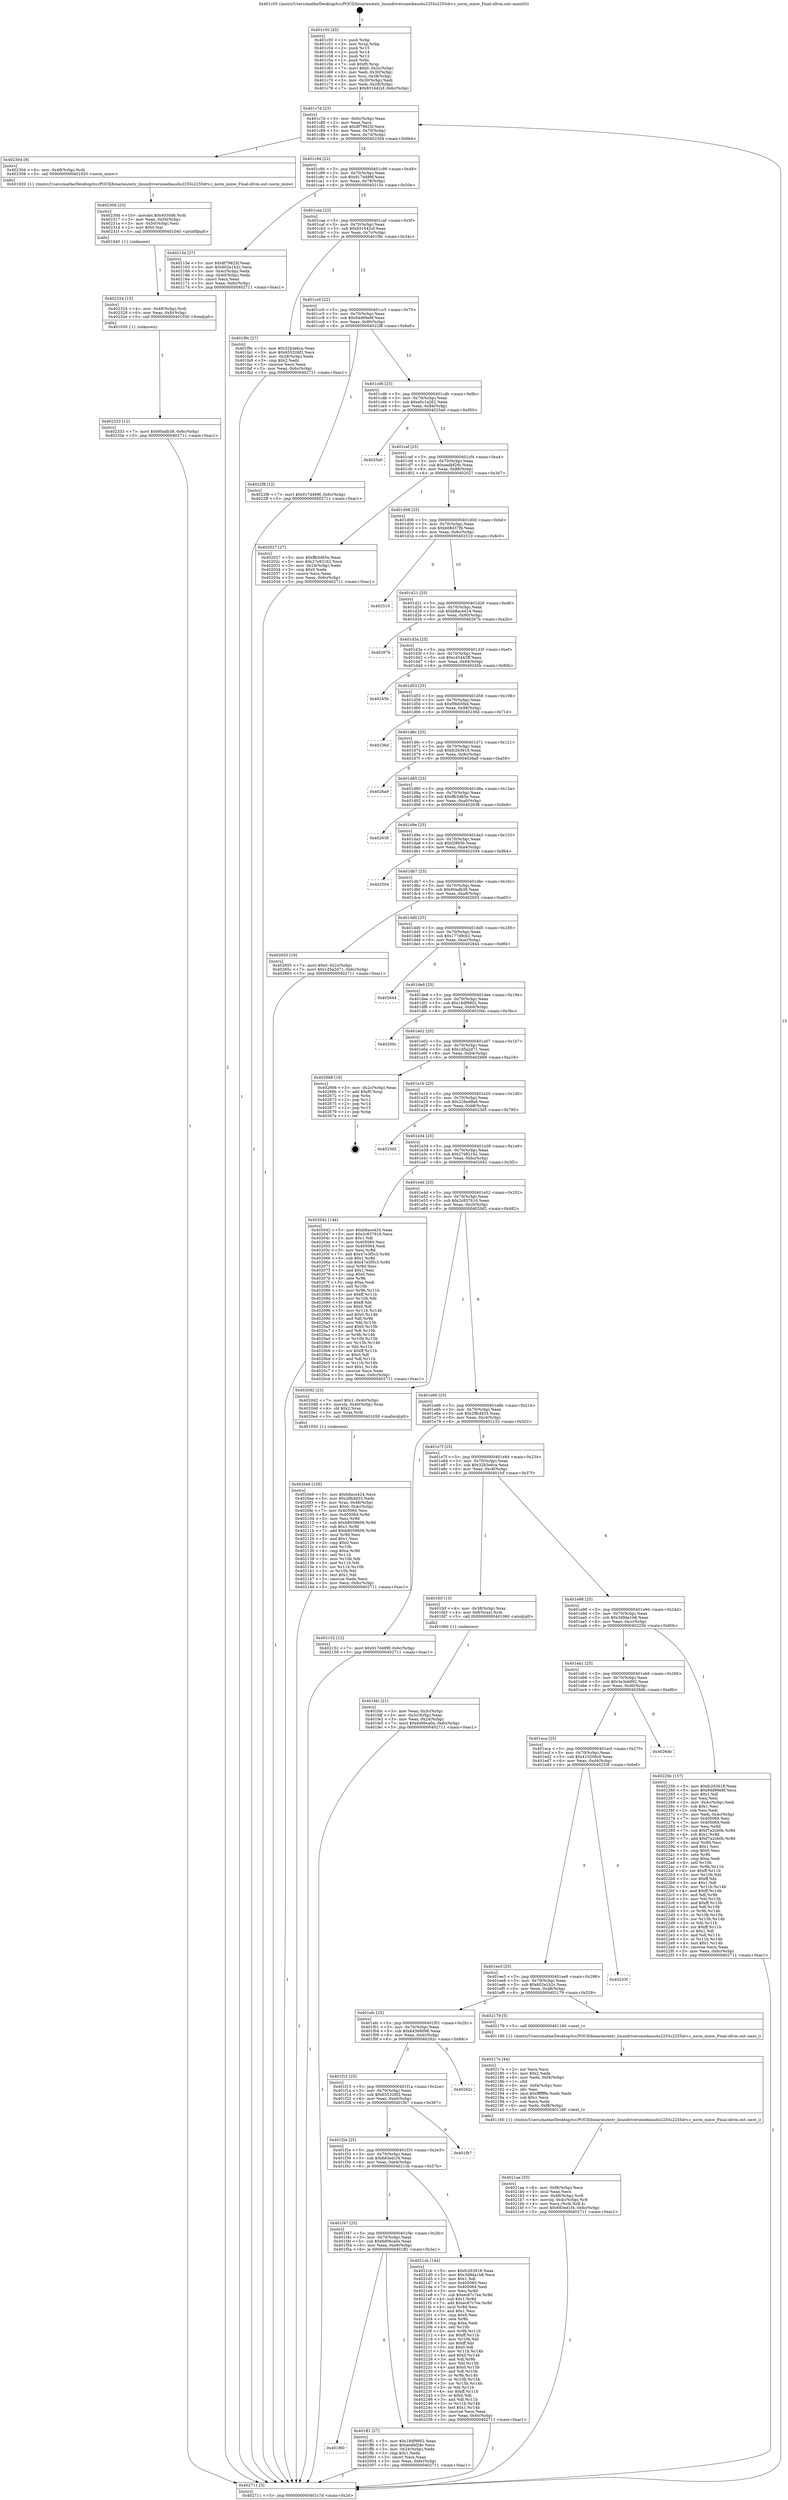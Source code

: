 digraph "0x401c50" {
  label = "0x401c50 (/mnt/c/Users/mathe/Desktop/tcc/POCII/binaries/extr_linuxdriversmediausbs2255s2255drv.c_norm_minw_Final-ollvm.out::main(0))"
  labelloc = "t"
  node[shape=record]

  Entry [label="",width=0.3,height=0.3,shape=circle,fillcolor=black,style=filled]
  "0x401c7d" [label="{
     0x401c7d [23]\l
     | [instrs]\l
     &nbsp;&nbsp;0x401c7d \<+3\>: mov -0x6c(%rbp),%eax\l
     &nbsp;&nbsp;0x401c80 \<+2\>: mov %eax,%ecx\l
     &nbsp;&nbsp;0x401c82 \<+6\>: sub $0x8f79825f,%ecx\l
     &nbsp;&nbsp;0x401c88 \<+3\>: mov %eax,-0x70(%rbp)\l
     &nbsp;&nbsp;0x401c8b \<+3\>: mov %ecx,-0x74(%rbp)\l
     &nbsp;&nbsp;0x401c8e \<+6\>: je 0000000000402304 \<main+0x6b4\>\l
  }"]
  "0x402304" [label="{
     0x402304 [9]\l
     | [instrs]\l
     &nbsp;&nbsp;0x402304 \<+4\>: mov -0x48(%rbp),%rdi\l
     &nbsp;&nbsp;0x402308 \<+5\>: call 0000000000401620 \<norm_minw\>\l
     | [calls]\l
     &nbsp;&nbsp;0x401620 \{1\} (/mnt/c/Users/mathe/Desktop/tcc/POCII/binaries/extr_linuxdriversmediausbs2255s2255drv.c_norm_minw_Final-ollvm.out::norm_minw)\l
  }"]
  "0x401c94" [label="{
     0x401c94 [22]\l
     | [instrs]\l
     &nbsp;&nbsp;0x401c94 \<+5\>: jmp 0000000000401c99 \<main+0x49\>\l
     &nbsp;&nbsp;0x401c99 \<+3\>: mov -0x70(%rbp),%eax\l
     &nbsp;&nbsp;0x401c9c \<+5\>: sub $0x917d499f,%eax\l
     &nbsp;&nbsp;0x401ca1 \<+3\>: mov %eax,-0x78(%rbp)\l
     &nbsp;&nbsp;0x401ca4 \<+6\>: je 000000000040215e \<main+0x50e\>\l
  }"]
  Exit [label="",width=0.3,height=0.3,shape=circle,fillcolor=black,style=filled,peripheries=2]
  "0x40215e" [label="{
     0x40215e [27]\l
     | [instrs]\l
     &nbsp;&nbsp;0x40215e \<+5\>: mov $0x8f79825f,%eax\l
     &nbsp;&nbsp;0x402163 \<+5\>: mov $0x602e1b2c,%ecx\l
     &nbsp;&nbsp;0x402168 \<+3\>: mov -0x4c(%rbp),%edx\l
     &nbsp;&nbsp;0x40216b \<+3\>: cmp -0x40(%rbp),%edx\l
     &nbsp;&nbsp;0x40216e \<+3\>: cmovl %ecx,%eax\l
     &nbsp;&nbsp;0x402171 \<+3\>: mov %eax,-0x6c(%rbp)\l
     &nbsp;&nbsp;0x402174 \<+5\>: jmp 0000000000402711 \<main+0xac1\>\l
  }"]
  "0x401caa" [label="{
     0x401caa [22]\l
     | [instrs]\l
     &nbsp;&nbsp;0x401caa \<+5\>: jmp 0000000000401caf \<main+0x5f\>\l
     &nbsp;&nbsp;0x401caf \<+3\>: mov -0x70(%rbp),%eax\l
     &nbsp;&nbsp;0x401cb2 \<+5\>: sub $0x931642cf,%eax\l
     &nbsp;&nbsp;0x401cb7 \<+3\>: mov %eax,-0x7c(%rbp)\l
     &nbsp;&nbsp;0x401cba \<+6\>: je 0000000000401f9c \<main+0x34c\>\l
  }"]
  "0x402333" [label="{
     0x402333 [12]\l
     | [instrs]\l
     &nbsp;&nbsp;0x402333 \<+7\>: movl $0x60adb38,-0x6c(%rbp)\l
     &nbsp;&nbsp;0x40233a \<+5\>: jmp 0000000000402711 \<main+0xac1\>\l
  }"]
  "0x401f9c" [label="{
     0x401f9c [27]\l
     | [instrs]\l
     &nbsp;&nbsp;0x401f9c \<+5\>: mov $0x32b3e6ca,%eax\l
     &nbsp;&nbsp;0x401fa1 \<+5\>: mov $0x655326f2,%ecx\l
     &nbsp;&nbsp;0x401fa6 \<+3\>: mov -0x28(%rbp),%edx\l
     &nbsp;&nbsp;0x401fa9 \<+3\>: cmp $0x2,%edx\l
     &nbsp;&nbsp;0x401fac \<+3\>: cmovne %ecx,%eax\l
     &nbsp;&nbsp;0x401faf \<+3\>: mov %eax,-0x6c(%rbp)\l
     &nbsp;&nbsp;0x401fb2 \<+5\>: jmp 0000000000402711 \<main+0xac1\>\l
  }"]
  "0x401cc0" [label="{
     0x401cc0 [22]\l
     | [instrs]\l
     &nbsp;&nbsp;0x401cc0 \<+5\>: jmp 0000000000401cc5 \<main+0x75\>\l
     &nbsp;&nbsp;0x401cc5 \<+3\>: mov -0x70(%rbp),%eax\l
     &nbsp;&nbsp;0x401cc8 \<+5\>: sub $0x94d99e8f,%eax\l
     &nbsp;&nbsp;0x401ccd \<+3\>: mov %eax,-0x80(%rbp)\l
     &nbsp;&nbsp;0x401cd0 \<+6\>: je 00000000004022f8 \<main+0x6a8\>\l
  }"]
  "0x402711" [label="{
     0x402711 [5]\l
     | [instrs]\l
     &nbsp;&nbsp;0x402711 \<+5\>: jmp 0000000000401c7d \<main+0x2d\>\l
  }"]
  "0x401c50" [label="{
     0x401c50 [45]\l
     | [instrs]\l
     &nbsp;&nbsp;0x401c50 \<+1\>: push %rbp\l
     &nbsp;&nbsp;0x401c51 \<+3\>: mov %rsp,%rbp\l
     &nbsp;&nbsp;0x401c54 \<+2\>: push %r15\l
     &nbsp;&nbsp;0x401c56 \<+2\>: push %r14\l
     &nbsp;&nbsp;0x401c58 \<+2\>: push %r12\l
     &nbsp;&nbsp;0x401c5a \<+1\>: push %rbx\l
     &nbsp;&nbsp;0x401c5b \<+7\>: sub $0xf0,%rsp\l
     &nbsp;&nbsp;0x401c62 \<+7\>: movl $0x0,-0x2c(%rbp)\l
     &nbsp;&nbsp;0x401c69 \<+3\>: mov %edi,-0x30(%rbp)\l
     &nbsp;&nbsp;0x401c6c \<+4\>: mov %rsi,-0x38(%rbp)\l
     &nbsp;&nbsp;0x401c70 \<+3\>: mov -0x30(%rbp),%edi\l
     &nbsp;&nbsp;0x401c73 \<+3\>: mov %edi,-0x28(%rbp)\l
     &nbsp;&nbsp;0x401c76 \<+7\>: movl $0x931642cf,-0x6c(%rbp)\l
  }"]
  "0x402324" [label="{
     0x402324 [15]\l
     | [instrs]\l
     &nbsp;&nbsp;0x402324 \<+4\>: mov -0x48(%rbp),%rdi\l
     &nbsp;&nbsp;0x402328 \<+6\>: mov %eax,-0xfc(%rbp)\l
     &nbsp;&nbsp;0x40232e \<+5\>: call 0000000000401030 \<free@plt\>\l
     | [calls]\l
     &nbsp;&nbsp;0x401030 \{1\} (unknown)\l
  }"]
  "0x4022f8" [label="{
     0x4022f8 [12]\l
     | [instrs]\l
     &nbsp;&nbsp;0x4022f8 \<+7\>: movl $0x917d499f,-0x6c(%rbp)\l
     &nbsp;&nbsp;0x4022ff \<+5\>: jmp 0000000000402711 \<main+0xac1\>\l
  }"]
  "0x401cd6" [label="{
     0x401cd6 [25]\l
     | [instrs]\l
     &nbsp;&nbsp;0x401cd6 \<+5\>: jmp 0000000000401cdb \<main+0x8b\>\l
     &nbsp;&nbsp;0x401cdb \<+3\>: mov -0x70(%rbp),%eax\l
     &nbsp;&nbsp;0x401cde \<+5\>: sub $0xa0c1a262,%eax\l
     &nbsp;&nbsp;0x401ce3 \<+6\>: mov %eax,-0x84(%rbp)\l
     &nbsp;&nbsp;0x401ce9 \<+6\>: je 00000000004025a0 \<main+0x950\>\l
  }"]
  "0x40230d" [label="{
     0x40230d [23]\l
     | [instrs]\l
     &nbsp;&nbsp;0x40230d \<+10\>: movabs $0x4030d6,%rdi\l
     &nbsp;&nbsp;0x402317 \<+3\>: mov %eax,-0x50(%rbp)\l
     &nbsp;&nbsp;0x40231a \<+3\>: mov -0x50(%rbp),%esi\l
     &nbsp;&nbsp;0x40231d \<+2\>: mov $0x0,%al\l
     &nbsp;&nbsp;0x40231f \<+5\>: call 0000000000401040 \<printf@plt\>\l
     | [calls]\l
     &nbsp;&nbsp;0x401040 \{1\} (unknown)\l
  }"]
  "0x4025a0" [label="{
     0x4025a0\l
  }", style=dashed]
  "0x401cef" [label="{
     0x401cef [25]\l
     | [instrs]\l
     &nbsp;&nbsp;0x401cef \<+5\>: jmp 0000000000401cf4 \<main+0xa4\>\l
     &nbsp;&nbsp;0x401cf4 \<+3\>: mov -0x70(%rbp),%eax\l
     &nbsp;&nbsp;0x401cf7 \<+5\>: sub $0xaedbf28c,%eax\l
     &nbsp;&nbsp;0x401cfc \<+6\>: mov %eax,-0x88(%rbp)\l
     &nbsp;&nbsp;0x401d02 \<+6\>: je 0000000000402027 \<main+0x3d7\>\l
  }"]
  "0x4021aa" [label="{
     0x4021aa [33]\l
     | [instrs]\l
     &nbsp;&nbsp;0x4021aa \<+6\>: mov -0xf8(%rbp),%ecx\l
     &nbsp;&nbsp;0x4021b0 \<+3\>: imul %eax,%ecx\l
     &nbsp;&nbsp;0x4021b3 \<+4\>: mov -0x48(%rbp),%rdi\l
     &nbsp;&nbsp;0x4021b7 \<+4\>: movslq -0x4c(%rbp),%r8\l
     &nbsp;&nbsp;0x4021bb \<+4\>: mov %ecx,(%rdi,%r8,4)\l
     &nbsp;&nbsp;0x4021bf \<+7\>: movl $0x683ed1f4,-0x6c(%rbp)\l
     &nbsp;&nbsp;0x4021c6 \<+5\>: jmp 0000000000402711 \<main+0xac1\>\l
  }"]
  "0x402027" [label="{
     0x402027 [27]\l
     | [instrs]\l
     &nbsp;&nbsp;0x402027 \<+5\>: mov $0xffb5d65e,%eax\l
     &nbsp;&nbsp;0x40202c \<+5\>: mov $0x27e92162,%ecx\l
     &nbsp;&nbsp;0x402031 \<+3\>: mov -0x24(%rbp),%edx\l
     &nbsp;&nbsp;0x402034 \<+3\>: cmp $0x0,%edx\l
     &nbsp;&nbsp;0x402037 \<+3\>: cmove %ecx,%eax\l
     &nbsp;&nbsp;0x40203a \<+3\>: mov %eax,-0x6c(%rbp)\l
     &nbsp;&nbsp;0x40203d \<+5\>: jmp 0000000000402711 \<main+0xac1\>\l
  }"]
  "0x401d08" [label="{
     0x401d08 [25]\l
     | [instrs]\l
     &nbsp;&nbsp;0x401d08 \<+5\>: jmp 0000000000401d0d \<main+0xbd\>\l
     &nbsp;&nbsp;0x401d0d \<+3\>: mov -0x70(%rbp),%eax\l
     &nbsp;&nbsp;0x401d10 \<+5\>: sub $0xb08d37fb,%eax\l
     &nbsp;&nbsp;0x401d15 \<+6\>: mov %eax,-0x8c(%rbp)\l
     &nbsp;&nbsp;0x401d1b \<+6\>: je 0000000000402510 \<main+0x8c0\>\l
  }"]
  "0x40217e" [label="{
     0x40217e [44]\l
     | [instrs]\l
     &nbsp;&nbsp;0x40217e \<+2\>: xor %ecx,%ecx\l
     &nbsp;&nbsp;0x402180 \<+5\>: mov $0x2,%edx\l
     &nbsp;&nbsp;0x402185 \<+6\>: mov %edx,-0xf4(%rbp)\l
     &nbsp;&nbsp;0x40218b \<+1\>: cltd\l
     &nbsp;&nbsp;0x40218c \<+6\>: mov -0xf4(%rbp),%esi\l
     &nbsp;&nbsp;0x402192 \<+2\>: idiv %esi\l
     &nbsp;&nbsp;0x402194 \<+6\>: imul $0xfffffffe,%edx,%edx\l
     &nbsp;&nbsp;0x40219a \<+3\>: sub $0x1,%ecx\l
     &nbsp;&nbsp;0x40219d \<+2\>: sub %ecx,%edx\l
     &nbsp;&nbsp;0x40219f \<+6\>: mov %edx,-0xf8(%rbp)\l
     &nbsp;&nbsp;0x4021a5 \<+5\>: call 0000000000401160 \<next_i\>\l
     | [calls]\l
     &nbsp;&nbsp;0x401160 \{1\} (/mnt/c/Users/mathe/Desktop/tcc/POCII/binaries/extr_linuxdriversmediausbs2255s2255drv.c_norm_minw_Final-ollvm.out::next_i)\l
  }"]
  "0x402510" [label="{
     0x402510\l
  }", style=dashed]
  "0x401d21" [label="{
     0x401d21 [25]\l
     | [instrs]\l
     &nbsp;&nbsp;0x401d21 \<+5\>: jmp 0000000000401d26 \<main+0xd6\>\l
     &nbsp;&nbsp;0x401d26 \<+3\>: mov -0x70(%rbp),%eax\l
     &nbsp;&nbsp;0x401d29 \<+5\>: sub $0xb8ace424,%eax\l
     &nbsp;&nbsp;0x401d2e \<+6\>: mov %eax,-0x90(%rbp)\l
     &nbsp;&nbsp;0x401d34 \<+6\>: je 000000000040267b \<main+0xa2b\>\l
  }"]
  "0x4020e9" [label="{
     0x4020e9 [105]\l
     | [instrs]\l
     &nbsp;&nbsp;0x4020e9 \<+5\>: mov $0xb8ace424,%ecx\l
     &nbsp;&nbsp;0x4020ee \<+5\>: mov $0x2f8cfd33,%edx\l
     &nbsp;&nbsp;0x4020f3 \<+4\>: mov %rax,-0x48(%rbp)\l
     &nbsp;&nbsp;0x4020f7 \<+7\>: movl $0x0,-0x4c(%rbp)\l
     &nbsp;&nbsp;0x4020fe \<+7\>: mov 0x405060,%esi\l
     &nbsp;&nbsp;0x402105 \<+8\>: mov 0x405064,%r8d\l
     &nbsp;&nbsp;0x40210d \<+3\>: mov %esi,%r9d\l
     &nbsp;&nbsp;0x402110 \<+7\>: sub $0xb8058609,%r9d\l
     &nbsp;&nbsp;0x402117 \<+4\>: sub $0x1,%r9d\l
     &nbsp;&nbsp;0x40211b \<+7\>: add $0xb8058609,%r9d\l
     &nbsp;&nbsp;0x402122 \<+4\>: imul %r9d,%esi\l
     &nbsp;&nbsp;0x402126 \<+3\>: and $0x1,%esi\l
     &nbsp;&nbsp;0x402129 \<+3\>: cmp $0x0,%esi\l
     &nbsp;&nbsp;0x40212c \<+4\>: sete %r10b\l
     &nbsp;&nbsp;0x402130 \<+4\>: cmp $0xa,%r8d\l
     &nbsp;&nbsp;0x402134 \<+4\>: setl %r11b\l
     &nbsp;&nbsp;0x402138 \<+3\>: mov %r10b,%bl\l
     &nbsp;&nbsp;0x40213b \<+3\>: and %r11b,%bl\l
     &nbsp;&nbsp;0x40213e \<+3\>: xor %r11b,%r10b\l
     &nbsp;&nbsp;0x402141 \<+3\>: or %r10b,%bl\l
     &nbsp;&nbsp;0x402144 \<+3\>: test $0x1,%bl\l
     &nbsp;&nbsp;0x402147 \<+3\>: cmovne %edx,%ecx\l
     &nbsp;&nbsp;0x40214a \<+3\>: mov %ecx,-0x6c(%rbp)\l
     &nbsp;&nbsp;0x40214d \<+5\>: jmp 0000000000402711 \<main+0xac1\>\l
  }"]
  "0x40267b" [label="{
     0x40267b\l
  }", style=dashed]
  "0x401d3a" [label="{
     0x401d3a [25]\l
     | [instrs]\l
     &nbsp;&nbsp;0x401d3a \<+5\>: jmp 0000000000401d3f \<main+0xef\>\l
     &nbsp;&nbsp;0x401d3f \<+3\>: mov -0x70(%rbp),%eax\l
     &nbsp;&nbsp;0x401d42 \<+5\>: sub $0xc45442ff,%eax\l
     &nbsp;&nbsp;0x401d47 \<+6\>: mov %eax,-0x94(%rbp)\l
     &nbsp;&nbsp;0x401d4d \<+6\>: je 000000000040245b \<main+0x80b\>\l
  }"]
  "0x401f60" [label="{
     0x401f60\l
  }", style=dashed]
  "0x40245b" [label="{
     0x40245b\l
  }", style=dashed]
  "0x401d53" [label="{
     0x401d53 [25]\l
     | [instrs]\l
     &nbsp;&nbsp;0x401d53 \<+5\>: jmp 0000000000401d58 \<main+0x108\>\l
     &nbsp;&nbsp;0x401d58 \<+3\>: mov -0x70(%rbp),%eax\l
     &nbsp;&nbsp;0x401d5b \<+5\>: sub $0xf9bb5fb4,%eax\l
     &nbsp;&nbsp;0x401d60 \<+6\>: mov %eax,-0x98(%rbp)\l
     &nbsp;&nbsp;0x401d66 \<+6\>: je 000000000040236d \<main+0x71d\>\l
  }"]
  "0x401ff1" [label="{
     0x401ff1 [27]\l
     | [instrs]\l
     &nbsp;&nbsp;0x401ff1 \<+5\>: mov $0x18df9802,%eax\l
     &nbsp;&nbsp;0x401ff6 \<+5\>: mov $0xaedbf28c,%ecx\l
     &nbsp;&nbsp;0x401ffb \<+3\>: mov -0x24(%rbp),%edx\l
     &nbsp;&nbsp;0x401ffe \<+3\>: cmp $0x1,%edx\l
     &nbsp;&nbsp;0x402001 \<+3\>: cmovl %ecx,%eax\l
     &nbsp;&nbsp;0x402004 \<+3\>: mov %eax,-0x6c(%rbp)\l
     &nbsp;&nbsp;0x402007 \<+5\>: jmp 0000000000402711 \<main+0xac1\>\l
  }"]
  "0x40236d" [label="{
     0x40236d\l
  }", style=dashed]
  "0x401d6c" [label="{
     0x401d6c [25]\l
     | [instrs]\l
     &nbsp;&nbsp;0x401d6c \<+5\>: jmp 0000000000401d71 \<main+0x121\>\l
     &nbsp;&nbsp;0x401d71 \<+3\>: mov -0x70(%rbp),%eax\l
     &nbsp;&nbsp;0x401d74 \<+5\>: sub $0xfc263618,%eax\l
     &nbsp;&nbsp;0x401d79 \<+6\>: mov %eax,-0x9c(%rbp)\l
     &nbsp;&nbsp;0x401d7f \<+6\>: je 00000000004026a9 \<main+0xa59\>\l
  }"]
  "0x401f47" [label="{
     0x401f47 [25]\l
     | [instrs]\l
     &nbsp;&nbsp;0x401f47 \<+5\>: jmp 0000000000401f4c \<main+0x2fc\>\l
     &nbsp;&nbsp;0x401f4c \<+3\>: mov -0x70(%rbp),%eax\l
     &nbsp;&nbsp;0x401f4f \<+5\>: sub $0x6d06ca0a,%eax\l
     &nbsp;&nbsp;0x401f54 \<+6\>: mov %eax,-0xe8(%rbp)\l
     &nbsp;&nbsp;0x401f5a \<+6\>: je 0000000000401ff1 \<main+0x3a1\>\l
  }"]
  "0x4026a9" [label="{
     0x4026a9\l
  }", style=dashed]
  "0x401d85" [label="{
     0x401d85 [25]\l
     | [instrs]\l
     &nbsp;&nbsp;0x401d85 \<+5\>: jmp 0000000000401d8a \<main+0x13a\>\l
     &nbsp;&nbsp;0x401d8a \<+3\>: mov -0x70(%rbp),%eax\l
     &nbsp;&nbsp;0x401d8d \<+5\>: sub $0xffb5d65e,%eax\l
     &nbsp;&nbsp;0x401d92 \<+6\>: mov %eax,-0xa0(%rbp)\l
     &nbsp;&nbsp;0x401d98 \<+6\>: je 0000000000402638 \<main+0x9e8\>\l
  }"]
  "0x4021cb" [label="{
     0x4021cb [144]\l
     | [instrs]\l
     &nbsp;&nbsp;0x4021cb \<+5\>: mov $0xfc263618,%eax\l
     &nbsp;&nbsp;0x4021d0 \<+5\>: mov $0x3d9da1b8,%ecx\l
     &nbsp;&nbsp;0x4021d5 \<+2\>: mov $0x1,%dl\l
     &nbsp;&nbsp;0x4021d7 \<+7\>: mov 0x405060,%esi\l
     &nbsp;&nbsp;0x4021de \<+7\>: mov 0x405064,%edi\l
     &nbsp;&nbsp;0x4021e5 \<+3\>: mov %esi,%r8d\l
     &nbsp;&nbsp;0x4021e8 \<+7\>: sub $0xec87c7ee,%r8d\l
     &nbsp;&nbsp;0x4021ef \<+4\>: sub $0x1,%r8d\l
     &nbsp;&nbsp;0x4021f3 \<+7\>: add $0xec87c7ee,%r8d\l
     &nbsp;&nbsp;0x4021fa \<+4\>: imul %r8d,%esi\l
     &nbsp;&nbsp;0x4021fe \<+3\>: and $0x1,%esi\l
     &nbsp;&nbsp;0x402201 \<+3\>: cmp $0x0,%esi\l
     &nbsp;&nbsp;0x402204 \<+4\>: sete %r9b\l
     &nbsp;&nbsp;0x402208 \<+3\>: cmp $0xa,%edi\l
     &nbsp;&nbsp;0x40220b \<+4\>: setl %r10b\l
     &nbsp;&nbsp;0x40220f \<+3\>: mov %r9b,%r11b\l
     &nbsp;&nbsp;0x402212 \<+4\>: xor $0xff,%r11b\l
     &nbsp;&nbsp;0x402216 \<+3\>: mov %r10b,%bl\l
     &nbsp;&nbsp;0x402219 \<+3\>: xor $0xff,%bl\l
     &nbsp;&nbsp;0x40221c \<+3\>: xor $0x0,%dl\l
     &nbsp;&nbsp;0x40221f \<+3\>: mov %r11b,%r14b\l
     &nbsp;&nbsp;0x402222 \<+4\>: and $0x0,%r14b\l
     &nbsp;&nbsp;0x402226 \<+3\>: and %dl,%r9b\l
     &nbsp;&nbsp;0x402229 \<+3\>: mov %bl,%r15b\l
     &nbsp;&nbsp;0x40222c \<+4\>: and $0x0,%r15b\l
     &nbsp;&nbsp;0x402230 \<+3\>: and %dl,%r10b\l
     &nbsp;&nbsp;0x402233 \<+3\>: or %r9b,%r14b\l
     &nbsp;&nbsp;0x402236 \<+3\>: or %r10b,%r15b\l
     &nbsp;&nbsp;0x402239 \<+3\>: xor %r15b,%r14b\l
     &nbsp;&nbsp;0x40223c \<+3\>: or %bl,%r11b\l
     &nbsp;&nbsp;0x40223f \<+4\>: xor $0xff,%r11b\l
     &nbsp;&nbsp;0x402243 \<+3\>: or $0x0,%dl\l
     &nbsp;&nbsp;0x402246 \<+3\>: and %dl,%r11b\l
     &nbsp;&nbsp;0x402249 \<+3\>: or %r11b,%r14b\l
     &nbsp;&nbsp;0x40224c \<+4\>: test $0x1,%r14b\l
     &nbsp;&nbsp;0x402250 \<+3\>: cmovne %ecx,%eax\l
     &nbsp;&nbsp;0x402253 \<+3\>: mov %eax,-0x6c(%rbp)\l
     &nbsp;&nbsp;0x402256 \<+5\>: jmp 0000000000402711 \<main+0xac1\>\l
  }"]
  "0x402638" [label="{
     0x402638\l
  }", style=dashed]
  "0x401d9e" [label="{
     0x401d9e [25]\l
     | [instrs]\l
     &nbsp;&nbsp;0x401d9e \<+5\>: jmp 0000000000401da3 \<main+0x153\>\l
     &nbsp;&nbsp;0x401da3 \<+3\>: mov -0x70(%rbp),%eax\l
     &nbsp;&nbsp;0x401da6 \<+5\>: sub $0xf2893b,%eax\l
     &nbsp;&nbsp;0x401dab \<+6\>: mov %eax,-0xa4(%rbp)\l
     &nbsp;&nbsp;0x401db1 \<+6\>: je 0000000000402504 \<main+0x8b4\>\l
  }"]
  "0x401f2e" [label="{
     0x401f2e [25]\l
     | [instrs]\l
     &nbsp;&nbsp;0x401f2e \<+5\>: jmp 0000000000401f33 \<main+0x2e3\>\l
     &nbsp;&nbsp;0x401f33 \<+3\>: mov -0x70(%rbp),%eax\l
     &nbsp;&nbsp;0x401f36 \<+5\>: sub $0x683ed1f4,%eax\l
     &nbsp;&nbsp;0x401f3b \<+6\>: mov %eax,-0xe4(%rbp)\l
     &nbsp;&nbsp;0x401f41 \<+6\>: je 00000000004021cb \<main+0x57b\>\l
  }"]
  "0x402504" [label="{
     0x402504\l
  }", style=dashed]
  "0x401db7" [label="{
     0x401db7 [25]\l
     | [instrs]\l
     &nbsp;&nbsp;0x401db7 \<+5\>: jmp 0000000000401dbc \<main+0x16c\>\l
     &nbsp;&nbsp;0x401dbc \<+3\>: mov -0x70(%rbp),%eax\l
     &nbsp;&nbsp;0x401dbf \<+5\>: sub $0x60adb38,%eax\l
     &nbsp;&nbsp;0x401dc4 \<+6\>: mov %eax,-0xa8(%rbp)\l
     &nbsp;&nbsp;0x401dca \<+6\>: je 0000000000402655 \<main+0xa05\>\l
  }"]
  "0x401fb7" [label="{
     0x401fb7\l
  }", style=dashed]
  "0x402655" [label="{
     0x402655 [19]\l
     | [instrs]\l
     &nbsp;&nbsp;0x402655 \<+7\>: movl $0x0,-0x2c(%rbp)\l
     &nbsp;&nbsp;0x40265c \<+7\>: movl $0x1d5a2d71,-0x6c(%rbp)\l
     &nbsp;&nbsp;0x402663 \<+5\>: jmp 0000000000402711 \<main+0xac1\>\l
  }"]
  "0x401dd0" [label="{
     0x401dd0 [25]\l
     | [instrs]\l
     &nbsp;&nbsp;0x401dd0 \<+5\>: jmp 0000000000401dd5 \<main+0x185\>\l
     &nbsp;&nbsp;0x401dd5 \<+3\>: mov -0x70(%rbp),%eax\l
     &nbsp;&nbsp;0x401dd8 \<+5\>: sub $0x177d9cb1,%eax\l
     &nbsp;&nbsp;0x401ddd \<+6\>: mov %eax,-0xac(%rbp)\l
     &nbsp;&nbsp;0x401de3 \<+6\>: je 0000000000402644 \<main+0x9f4\>\l
  }"]
  "0x401f15" [label="{
     0x401f15 [25]\l
     | [instrs]\l
     &nbsp;&nbsp;0x401f15 \<+5\>: jmp 0000000000401f1a \<main+0x2ca\>\l
     &nbsp;&nbsp;0x401f1a \<+3\>: mov -0x70(%rbp),%eax\l
     &nbsp;&nbsp;0x401f1d \<+5\>: sub $0x655326f2,%eax\l
     &nbsp;&nbsp;0x401f22 \<+6\>: mov %eax,-0xe0(%rbp)\l
     &nbsp;&nbsp;0x401f28 \<+6\>: je 0000000000401fb7 \<main+0x367\>\l
  }"]
  "0x402644" [label="{
     0x402644\l
  }", style=dashed]
  "0x401de9" [label="{
     0x401de9 [25]\l
     | [instrs]\l
     &nbsp;&nbsp;0x401de9 \<+5\>: jmp 0000000000401dee \<main+0x19e\>\l
     &nbsp;&nbsp;0x401dee \<+3\>: mov -0x70(%rbp),%eax\l
     &nbsp;&nbsp;0x401df1 \<+5\>: sub $0x18df9802,%eax\l
     &nbsp;&nbsp;0x401df6 \<+6\>: mov %eax,-0xb0(%rbp)\l
     &nbsp;&nbsp;0x401dfc \<+6\>: je 000000000040200c \<main+0x3bc\>\l
  }"]
  "0x40262c" [label="{
     0x40262c\l
  }", style=dashed]
  "0x40200c" [label="{
     0x40200c\l
  }", style=dashed]
  "0x401e02" [label="{
     0x401e02 [25]\l
     | [instrs]\l
     &nbsp;&nbsp;0x401e02 \<+5\>: jmp 0000000000401e07 \<main+0x1b7\>\l
     &nbsp;&nbsp;0x401e07 \<+3\>: mov -0x70(%rbp),%eax\l
     &nbsp;&nbsp;0x401e0a \<+5\>: sub $0x1d5a2d71,%eax\l
     &nbsp;&nbsp;0x401e0f \<+6\>: mov %eax,-0xb4(%rbp)\l
     &nbsp;&nbsp;0x401e15 \<+6\>: je 0000000000402668 \<main+0xa18\>\l
  }"]
  "0x401efc" [label="{
     0x401efc [25]\l
     | [instrs]\l
     &nbsp;&nbsp;0x401efc \<+5\>: jmp 0000000000401f01 \<main+0x2b1\>\l
     &nbsp;&nbsp;0x401f01 \<+3\>: mov -0x70(%rbp),%eax\l
     &nbsp;&nbsp;0x401f04 \<+5\>: sub $0x64368096,%eax\l
     &nbsp;&nbsp;0x401f09 \<+6\>: mov %eax,-0xdc(%rbp)\l
     &nbsp;&nbsp;0x401f0f \<+6\>: je 000000000040262c \<main+0x9dc\>\l
  }"]
  "0x402668" [label="{
     0x402668 [19]\l
     | [instrs]\l
     &nbsp;&nbsp;0x402668 \<+3\>: mov -0x2c(%rbp),%eax\l
     &nbsp;&nbsp;0x40266b \<+7\>: add $0xf0,%rsp\l
     &nbsp;&nbsp;0x402672 \<+1\>: pop %rbx\l
     &nbsp;&nbsp;0x402673 \<+2\>: pop %r12\l
     &nbsp;&nbsp;0x402675 \<+2\>: pop %r14\l
     &nbsp;&nbsp;0x402677 \<+2\>: pop %r15\l
     &nbsp;&nbsp;0x402679 \<+1\>: pop %rbp\l
     &nbsp;&nbsp;0x40267a \<+1\>: ret\l
  }"]
  "0x401e1b" [label="{
     0x401e1b [25]\l
     | [instrs]\l
     &nbsp;&nbsp;0x401e1b \<+5\>: jmp 0000000000401e20 \<main+0x1d0\>\l
     &nbsp;&nbsp;0x401e20 \<+3\>: mov -0x70(%rbp),%eax\l
     &nbsp;&nbsp;0x401e23 \<+5\>: sub $0x226ed8a6,%eax\l
     &nbsp;&nbsp;0x401e28 \<+6\>: mov %eax,-0xb8(%rbp)\l
     &nbsp;&nbsp;0x401e2e \<+6\>: je 00000000004023d5 \<main+0x785\>\l
  }"]
  "0x402179" [label="{
     0x402179 [5]\l
     | [instrs]\l
     &nbsp;&nbsp;0x402179 \<+5\>: call 0000000000401160 \<next_i\>\l
     | [calls]\l
     &nbsp;&nbsp;0x401160 \{1\} (/mnt/c/Users/mathe/Desktop/tcc/POCII/binaries/extr_linuxdriversmediausbs2255s2255drv.c_norm_minw_Final-ollvm.out::next_i)\l
  }"]
  "0x4023d5" [label="{
     0x4023d5\l
  }", style=dashed]
  "0x401e34" [label="{
     0x401e34 [25]\l
     | [instrs]\l
     &nbsp;&nbsp;0x401e34 \<+5\>: jmp 0000000000401e39 \<main+0x1e9\>\l
     &nbsp;&nbsp;0x401e39 \<+3\>: mov -0x70(%rbp),%eax\l
     &nbsp;&nbsp;0x401e3c \<+5\>: sub $0x27e92162,%eax\l
     &nbsp;&nbsp;0x401e41 \<+6\>: mov %eax,-0xbc(%rbp)\l
     &nbsp;&nbsp;0x401e47 \<+6\>: je 0000000000402042 \<main+0x3f2\>\l
  }"]
  "0x401ee3" [label="{
     0x401ee3 [25]\l
     | [instrs]\l
     &nbsp;&nbsp;0x401ee3 \<+5\>: jmp 0000000000401ee8 \<main+0x298\>\l
     &nbsp;&nbsp;0x401ee8 \<+3\>: mov -0x70(%rbp),%eax\l
     &nbsp;&nbsp;0x401eeb \<+5\>: sub $0x602e1b2c,%eax\l
     &nbsp;&nbsp;0x401ef0 \<+6\>: mov %eax,-0xd8(%rbp)\l
     &nbsp;&nbsp;0x401ef6 \<+6\>: je 0000000000402179 \<main+0x529\>\l
  }"]
  "0x402042" [label="{
     0x402042 [144]\l
     | [instrs]\l
     &nbsp;&nbsp;0x402042 \<+5\>: mov $0xb8ace424,%eax\l
     &nbsp;&nbsp;0x402047 \<+5\>: mov $0x2c837616,%ecx\l
     &nbsp;&nbsp;0x40204c \<+2\>: mov $0x1,%dl\l
     &nbsp;&nbsp;0x40204e \<+7\>: mov 0x405060,%esi\l
     &nbsp;&nbsp;0x402055 \<+7\>: mov 0x405064,%edi\l
     &nbsp;&nbsp;0x40205c \<+3\>: mov %esi,%r8d\l
     &nbsp;&nbsp;0x40205f \<+7\>: add $0x47e3f5c3,%r8d\l
     &nbsp;&nbsp;0x402066 \<+4\>: sub $0x1,%r8d\l
     &nbsp;&nbsp;0x40206a \<+7\>: sub $0x47e3f5c3,%r8d\l
     &nbsp;&nbsp;0x402071 \<+4\>: imul %r8d,%esi\l
     &nbsp;&nbsp;0x402075 \<+3\>: and $0x1,%esi\l
     &nbsp;&nbsp;0x402078 \<+3\>: cmp $0x0,%esi\l
     &nbsp;&nbsp;0x40207b \<+4\>: sete %r9b\l
     &nbsp;&nbsp;0x40207f \<+3\>: cmp $0xa,%edi\l
     &nbsp;&nbsp;0x402082 \<+4\>: setl %r10b\l
     &nbsp;&nbsp;0x402086 \<+3\>: mov %r9b,%r11b\l
     &nbsp;&nbsp;0x402089 \<+4\>: xor $0xff,%r11b\l
     &nbsp;&nbsp;0x40208d \<+3\>: mov %r10b,%bl\l
     &nbsp;&nbsp;0x402090 \<+3\>: xor $0xff,%bl\l
     &nbsp;&nbsp;0x402093 \<+3\>: xor $0x0,%dl\l
     &nbsp;&nbsp;0x402096 \<+3\>: mov %r11b,%r14b\l
     &nbsp;&nbsp;0x402099 \<+4\>: and $0x0,%r14b\l
     &nbsp;&nbsp;0x40209d \<+3\>: and %dl,%r9b\l
     &nbsp;&nbsp;0x4020a0 \<+3\>: mov %bl,%r15b\l
     &nbsp;&nbsp;0x4020a3 \<+4\>: and $0x0,%r15b\l
     &nbsp;&nbsp;0x4020a7 \<+3\>: and %dl,%r10b\l
     &nbsp;&nbsp;0x4020aa \<+3\>: or %r9b,%r14b\l
     &nbsp;&nbsp;0x4020ad \<+3\>: or %r10b,%r15b\l
     &nbsp;&nbsp;0x4020b0 \<+3\>: xor %r15b,%r14b\l
     &nbsp;&nbsp;0x4020b3 \<+3\>: or %bl,%r11b\l
     &nbsp;&nbsp;0x4020b6 \<+4\>: xor $0xff,%r11b\l
     &nbsp;&nbsp;0x4020ba \<+3\>: or $0x0,%dl\l
     &nbsp;&nbsp;0x4020bd \<+3\>: and %dl,%r11b\l
     &nbsp;&nbsp;0x4020c0 \<+3\>: or %r11b,%r14b\l
     &nbsp;&nbsp;0x4020c3 \<+4\>: test $0x1,%r14b\l
     &nbsp;&nbsp;0x4020c7 \<+3\>: cmovne %ecx,%eax\l
     &nbsp;&nbsp;0x4020ca \<+3\>: mov %eax,-0x6c(%rbp)\l
     &nbsp;&nbsp;0x4020cd \<+5\>: jmp 0000000000402711 \<main+0xac1\>\l
  }"]
  "0x401e4d" [label="{
     0x401e4d [25]\l
     | [instrs]\l
     &nbsp;&nbsp;0x401e4d \<+5\>: jmp 0000000000401e52 \<main+0x202\>\l
     &nbsp;&nbsp;0x401e52 \<+3\>: mov -0x70(%rbp),%eax\l
     &nbsp;&nbsp;0x401e55 \<+5\>: sub $0x2c837616,%eax\l
     &nbsp;&nbsp;0x401e5a \<+6\>: mov %eax,-0xc0(%rbp)\l
     &nbsp;&nbsp;0x401e60 \<+6\>: je 00000000004020d2 \<main+0x482\>\l
  }"]
  "0x40233f" [label="{
     0x40233f\l
  }", style=dashed]
  "0x4020d2" [label="{
     0x4020d2 [23]\l
     | [instrs]\l
     &nbsp;&nbsp;0x4020d2 \<+7\>: movl $0x1,-0x40(%rbp)\l
     &nbsp;&nbsp;0x4020d9 \<+4\>: movslq -0x40(%rbp),%rax\l
     &nbsp;&nbsp;0x4020dd \<+4\>: shl $0x2,%rax\l
     &nbsp;&nbsp;0x4020e1 \<+3\>: mov %rax,%rdi\l
     &nbsp;&nbsp;0x4020e4 \<+5\>: call 0000000000401050 \<malloc@plt\>\l
     | [calls]\l
     &nbsp;&nbsp;0x401050 \{1\} (unknown)\l
  }"]
  "0x401e66" [label="{
     0x401e66 [25]\l
     | [instrs]\l
     &nbsp;&nbsp;0x401e66 \<+5\>: jmp 0000000000401e6b \<main+0x21b\>\l
     &nbsp;&nbsp;0x401e6b \<+3\>: mov -0x70(%rbp),%eax\l
     &nbsp;&nbsp;0x401e6e \<+5\>: sub $0x2f8cfd33,%eax\l
     &nbsp;&nbsp;0x401e73 \<+6\>: mov %eax,-0xc4(%rbp)\l
     &nbsp;&nbsp;0x401e79 \<+6\>: je 0000000000402152 \<main+0x502\>\l
  }"]
  "0x401eca" [label="{
     0x401eca [25]\l
     | [instrs]\l
     &nbsp;&nbsp;0x401eca \<+5\>: jmp 0000000000401ecf \<main+0x27f\>\l
     &nbsp;&nbsp;0x401ecf \<+3\>: mov -0x70(%rbp),%eax\l
     &nbsp;&nbsp;0x401ed2 \<+5\>: sub $0x410206c9,%eax\l
     &nbsp;&nbsp;0x401ed7 \<+6\>: mov %eax,-0xd4(%rbp)\l
     &nbsp;&nbsp;0x401edd \<+6\>: je 000000000040233f \<main+0x6ef\>\l
  }"]
  "0x402152" [label="{
     0x402152 [12]\l
     | [instrs]\l
     &nbsp;&nbsp;0x402152 \<+7\>: movl $0x917d499f,-0x6c(%rbp)\l
     &nbsp;&nbsp;0x402159 \<+5\>: jmp 0000000000402711 \<main+0xac1\>\l
  }"]
  "0x401e7f" [label="{
     0x401e7f [25]\l
     | [instrs]\l
     &nbsp;&nbsp;0x401e7f \<+5\>: jmp 0000000000401e84 \<main+0x234\>\l
     &nbsp;&nbsp;0x401e84 \<+3\>: mov -0x70(%rbp),%eax\l
     &nbsp;&nbsp;0x401e87 \<+5\>: sub $0x32b3e6ca,%eax\l
     &nbsp;&nbsp;0x401e8c \<+6\>: mov %eax,-0xc8(%rbp)\l
     &nbsp;&nbsp;0x401e92 \<+6\>: je 0000000000401fcf \<main+0x37f\>\l
  }"]
  "0x4026db" [label="{
     0x4026db\l
  }", style=dashed]
  "0x401fcf" [label="{
     0x401fcf [13]\l
     | [instrs]\l
     &nbsp;&nbsp;0x401fcf \<+4\>: mov -0x38(%rbp),%rax\l
     &nbsp;&nbsp;0x401fd3 \<+4\>: mov 0x8(%rax),%rdi\l
     &nbsp;&nbsp;0x401fd7 \<+5\>: call 0000000000401060 \<atoi@plt\>\l
     | [calls]\l
     &nbsp;&nbsp;0x401060 \{1\} (unknown)\l
  }"]
  "0x401e98" [label="{
     0x401e98 [25]\l
     | [instrs]\l
     &nbsp;&nbsp;0x401e98 \<+5\>: jmp 0000000000401e9d \<main+0x24d\>\l
     &nbsp;&nbsp;0x401e9d \<+3\>: mov -0x70(%rbp),%eax\l
     &nbsp;&nbsp;0x401ea0 \<+5\>: sub $0x3d9da1b8,%eax\l
     &nbsp;&nbsp;0x401ea5 \<+6\>: mov %eax,-0xcc(%rbp)\l
     &nbsp;&nbsp;0x401eab \<+6\>: je 000000000040225b \<main+0x60b\>\l
  }"]
  "0x401fdc" [label="{
     0x401fdc [21]\l
     | [instrs]\l
     &nbsp;&nbsp;0x401fdc \<+3\>: mov %eax,-0x3c(%rbp)\l
     &nbsp;&nbsp;0x401fdf \<+3\>: mov -0x3c(%rbp),%eax\l
     &nbsp;&nbsp;0x401fe2 \<+3\>: mov %eax,-0x24(%rbp)\l
     &nbsp;&nbsp;0x401fe5 \<+7\>: movl $0x6d06ca0a,-0x6c(%rbp)\l
     &nbsp;&nbsp;0x401fec \<+5\>: jmp 0000000000402711 \<main+0xac1\>\l
  }"]
  "0x401eb1" [label="{
     0x401eb1 [25]\l
     | [instrs]\l
     &nbsp;&nbsp;0x401eb1 \<+5\>: jmp 0000000000401eb6 \<main+0x266\>\l
     &nbsp;&nbsp;0x401eb6 \<+3\>: mov -0x70(%rbp),%eax\l
     &nbsp;&nbsp;0x401eb9 \<+5\>: sub $0x3e3eb892,%eax\l
     &nbsp;&nbsp;0x401ebe \<+6\>: mov %eax,-0xd0(%rbp)\l
     &nbsp;&nbsp;0x401ec4 \<+6\>: je 00000000004026db \<main+0xa8b\>\l
  }"]
  "0x40225b" [label="{
     0x40225b [157]\l
     | [instrs]\l
     &nbsp;&nbsp;0x40225b \<+5\>: mov $0xfc263618,%eax\l
     &nbsp;&nbsp;0x402260 \<+5\>: mov $0x94d99e8f,%ecx\l
     &nbsp;&nbsp;0x402265 \<+2\>: mov $0x1,%dl\l
     &nbsp;&nbsp;0x402267 \<+2\>: xor %esi,%esi\l
     &nbsp;&nbsp;0x402269 \<+3\>: mov -0x4c(%rbp),%edi\l
     &nbsp;&nbsp;0x40226c \<+3\>: sub $0x1,%esi\l
     &nbsp;&nbsp;0x40226f \<+2\>: sub %esi,%edi\l
     &nbsp;&nbsp;0x402271 \<+3\>: mov %edi,-0x4c(%rbp)\l
     &nbsp;&nbsp;0x402274 \<+7\>: mov 0x405060,%esi\l
     &nbsp;&nbsp;0x40227b \<+7\>: mov 0x405064,%edi\l
     &nbsp;&nbsp;0x402282 \<+3\>: mov %esi,%r8d\l
     &nbsp;&nbsp;0x402285 \<+7\>: sub $0xf7a2cb0b,%r8d\l
     &nbsp;&nbsp;0x40228c \<+4\>: sub $0x1,%r8d\l
     &nbsp;&nbsp;0x402290 \<+7\>: add $0xf7a2cb0b,%r8d\l
     &nbsp;&nbsp;0x402297 \<+4\>: imul %r8d,%esi\l
     &nbsp;&nbsp;0x40229b \<+3\>: and $0x1,%esi\l
     &nbsp;&nbsp;0x40229e \<+3\>: cmp $0x0,%esi\l
     &nbsp;&nbsp;0x4022a1 \<+4\>: sete %r9b\l
     &nbsp;&nbsp;0x4022a5 \<+3\>: cmp $0xa,%edi\l
     &nbsp;&nbsp;0x4022a8 \<+4\>: setl %r10b\l
     &nbsp;&nbsp;0x4022ac \<+3\>: mov %r9b,%r11b\l
     &nbsp;&nbsp;0x4022af \<+4\>: xor $0xff,%r11b\l
     &nbsp;&nbsp;0x4022b3 \<+3\>: mov %r10b,%bl\l
     &nbsp;&nbsp;0x4022b6 \<+3\>: xor $0xff,%bl\l
     &nbsp;&nbsp;0x4022b9 \<+3\>: xor $0x1,%dl\l
     &nbsp;&nbsp;0x4022bc \<+3\>: mov %r11b,%r14b\l
     &nbsp;&nbsp;0x4022bf \<+4\>: and $0xff,%r14b\l
     &nbsp;&nbsp;0x4022c3 \<+3\>: and %dl,%r9b\l
     &nbsp;&nbsp;0x4022c6 \<+3\>: mov %bl,%r15b\l
     &nbsp;&nbsp;0x4022c9 \<+4\>: and $0xff,%r15b\l
     &nbsp;&nbsp;0x4022cd \<+3\>: and %dl,%r10b\l
     &nbsp;&nbsp;0x4022d0 \<+3\>: or %r9b,%r14b\l
     &nbsp;&nbsp;0x4022d3 \<+3\>: or %r10b,%r15b\l
     &nbsp;&nbsp;0x4022d6 \<+3\>: xor %r15b,%r14b\l
     &nbsp;&nbsp;0x4022d9 \<+3\>: or %bl,%r11b\l
     &nbsp;&nbsp;0x4022dc \<+4\>: xor $0xff,%r11b\l
     &nbsp;&nbsp;0x4022e0 \<+3\>: or $0x1,%dl\l
     &nbsp;&nbsp;0x4022e3 \<+3\>: and %dl,%r11b\l
     &nbsp;&nbsp;0x4022e6 \<+3\>: or %r11b,%r14b\l
     &nbsp;&nbsp;0x4022e9 \<+4\>: test $0x1,%r14b\l
     &nbsp;&nbsp;0x4022ed \<+3\>: cmovne %ecx,%eax\l
     &nbsp;&nbsp;0x4022f0 \<+3\>: mov %eax,-0x6c(%rbp)\l
     &nbsp;&nbsp;0x4022f3 \<+5\>: jmp 0000000000402711 \<main+0xac1\>\l
  }"]
  Entry -> "0x401c50" [label=" 1"]
  "0x401c7d" -> "0x402304" [label=" 1"]
  "0x401c7d" -> "0x401c94" [label=" 15"]
  "0x402668" -> Exit [label=" 1"]
  "0x401c94" -> "0x40215e" [label=" 2"]
  "0x401c94" -> "0x401caa" [label=" 13"]
  "0x402655" -> "0x402711" [label=" 1"]
  "0x401caa" -> "0x401f9c" [label=" 1"]
  "0x401caa" -> "0x401cc0" [label=" 12"]
  "0x401f9c" -> "0x402711" [label=" 1"]
  "0x401c50" -> "0x401c7d" [label=" 1"]
  "0x402711" -> "0x401c7d" [label=" 15"]
  "0x402333" -> "0x402711" [label=" 1"]
  "0x401cc0" -> "0x4022f8" [label=" 1"]
  "0x401cc0" -> "0x401cd6" [label=" 11"]
  "0x402324" -> "0x402333" [label=" 1"]
  "0x401cd6" -> "0x4025a0" [label=" 0"]
  "0x401cd6" -> "0x401cef" [label=" 11"]
  "0x40230d" -> "0x402324" [label=" 1"]
  "0x401cef" -> "0x402027" [label=" 1"]
  "0x401cef" -> "0x401d08" [label=" 10"]
  "0x402304" -> "0x40230d" [label=" 1"]
  "0x401d08" -> "0x402510" [label=" 0"]
  "0x401d08" -> "0x401d21" [label=" 10"]
  "0x4022f8" -> "0x402711" [label=" 1"]
  "0x401d21" -> "0x40267b" [label=" 0"]
  "0x401d21" -> "0x401d3a" [label=" 10"]
  "0x40225b" -> "0x402711" [label=" 1"]
  "0x401d3a" -> "0x40245b" [label=" 0"]
  "0x401d3a" -> "0x401d53" [label=" 10"]
  "0x4021cb" -> "0x402711" [label=" 1"]
  "0x401d53" -> "0x40236d" [label=" 0"]
  "0x401d53" -> "0x401d6c" [label=" 10"]
  "0x4021aa" -> "0x402711" [label=" 1"]
  "0x401d6c" -> "0x4026a9" [label=" 0"]
  "0x401d6c" -> "0x401d85" [label=" 10"]
  "0x402179" -> "0x40217e" [label=" 1"]
  "0x401d85" -> "0x402638" [label=" 0"]
  "0x401d85" -> "0x401d9e" [label=" 10"]
  "0x40215e" -> "0x402711" [label=" 2"]
  "0x401d9e" -> "0x402504" [label=" 0"]
  "0x401d9e" -> "0x401db7" [label=" 10"]
  "0x4020e9" -> "0x402711" [label=" 1"]
  "0x401db7" -> "0x402655" [label=" 1"]
  "0x401db7" -> "0x401dd0" [label=" 9"]
  "0x4020d2" -> "0x4020e9" [label=" 1"]
  "0x401dd0" -> "0x402644" [label=" 0"]
  "0x401dd0" -> "0x401de9" [label=" 9"]
  "0x402027" -> "0x402711" [label=" 1"]
  "0x401de9" -> "0x40200c" [label=" 0"]
  "0x401de9" -> "0x401e02" [label=" 9"]
  "0x401ff1" -> "0x402711" [label=" 1"]
  "0x401e02" -> "0x402668" [label=" 1"]
  "0x401e02" -> "0x401e1b" [label=" 8"]
  "0x401f47" -> "0x401ff1" [label=" 1"]
  "0x401e1b" -> "0x4023d5" [label=" 0"]
  "0x401e1b" -> "0x401e34" [label=" 8"]
  "0x40217e" -> "0x4021aa" [label=" 1"]
  "0x401e34" -> "0x402042" [label=" 1"]
  "0x401e34" -> "0x401e4d" [label=" 7"]
  "0x401f2e" -> "0x4021cb" [label=" 1"]
  "0x401e4d" -> "0x4020d2" [label=" 1"]
  "0x401e4d" -> "0x401e66" [label=" 6"]
  "0x402152" -> "0x402711" [label=" 1"]
  "0x401e66" -> "0x402152" [label=" 1"]
  "0x401e66" -> "0x401e7f" [label=" 5"]
  "0x401f15" -> "0x401fb7" [label=" 0"]
  "0x401e7f" -> "0x401fcf" [label=" 1"]
  "0x401e7f" -> "0x401e98" [label=" 4"]
  "0x401fcf" -> "0x401fdc" [label=" 1"]
  "0x401fdc" -> "0x402711" [label=" 1"]
  "0x402042" -> "0x402711" [label=" 1"]
  "0x401e98" -> "0x40225b" [label=" 1"]
  "0x401e98" -> "0x401eb1" [label=" 3"]
  "0x401efc" -> "0x401f15" [label=" 2"]
  "0x401eb1" -> "0x4026db" [label=" 0"]
  "0x401eb1" -> "0x401eca" [label=" 3"]
  "0x401f15" -> "0x401f2e" [label=" 2"]
  "0x401eca" -> "0x40233f" [label=" 0"]
  "0x401eca" -> "0x401ee3" [label=" 3"]
  "0x401f2e" -> "0x401f47" [label=" 1"]
  "0x401ee3" -> "0x402179" [label=" 1"]
  "0x401ee3" -> "0x401efc" [label=" 2"]
  "0x401f47" -> "0x401f60" [label=" 0"]
  "0x401efc" -> "0x40262c" [label=" 0"]
}

